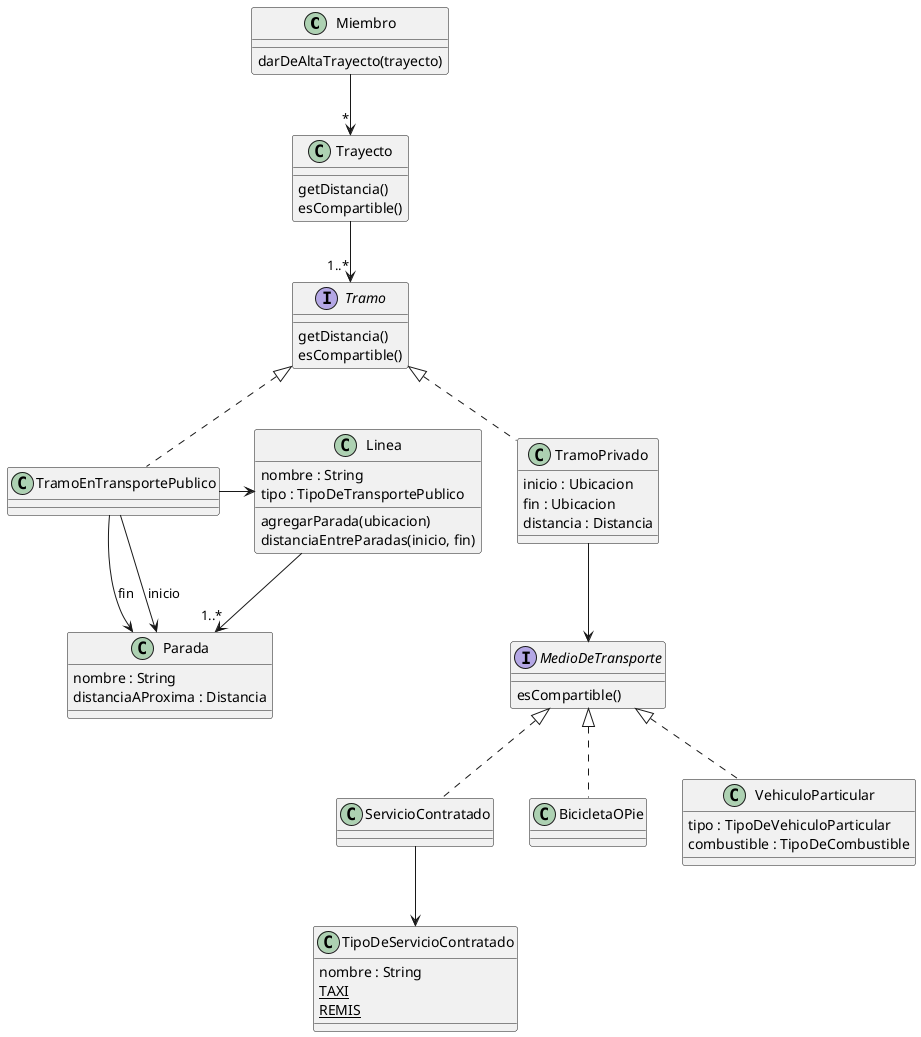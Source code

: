 @startuml

class Miembro {
    darDeAltaTrayecto(trayecto)
}

Miembro --> "*" Trayecto

class Trayecto {
    getDistancia()
    esCompartible()
}

Trayecto --> "1..*" Tramo

interface Tramo {
    getDistancia()
    esCompartible()
}

class TramoPrivado implements Tramo {
    inicio : Ubicacion
    fin : Ubicacion
    distancia : Distancia
}

TramoPrivado --> MedioDeTransporte

interface MedioDeTransporte {
    esCompartible()
}

MedioDeTransporte <|.. ServicioContratado
MedioDeTransporte <|.. BicicletaOPie
MedioDeTransporte <|.. VehiculoParticular

class VehiculoParticular {
    tipo : TipoDeVehiculoParticular
    combustible : TipoDeCombustible
}

ServicioContratado --> TipoDeServicioContratado

class TipoDeServicioContratado {
    nombre : String
    {static} TAXI
    {static} REMIS
}


class TramoEnTransportePublico implements Tramo {
}

TramoEnTransportePublico -right-> Linea
TramoEnTransportePublico --> Parada : inicio
TramoEnTransportePublico --> Parada : fin

class Linea {
    nombre : String
    tipo : TipoDeTransportePublico
    agregarParada(ubicacion)
    distanciaEntreParadas(inicio, fin)
}

Linea --> "1..*" Parada

class Parada {
    nombre : String
    distanciaAProxima : Distancia
}

@enduml
